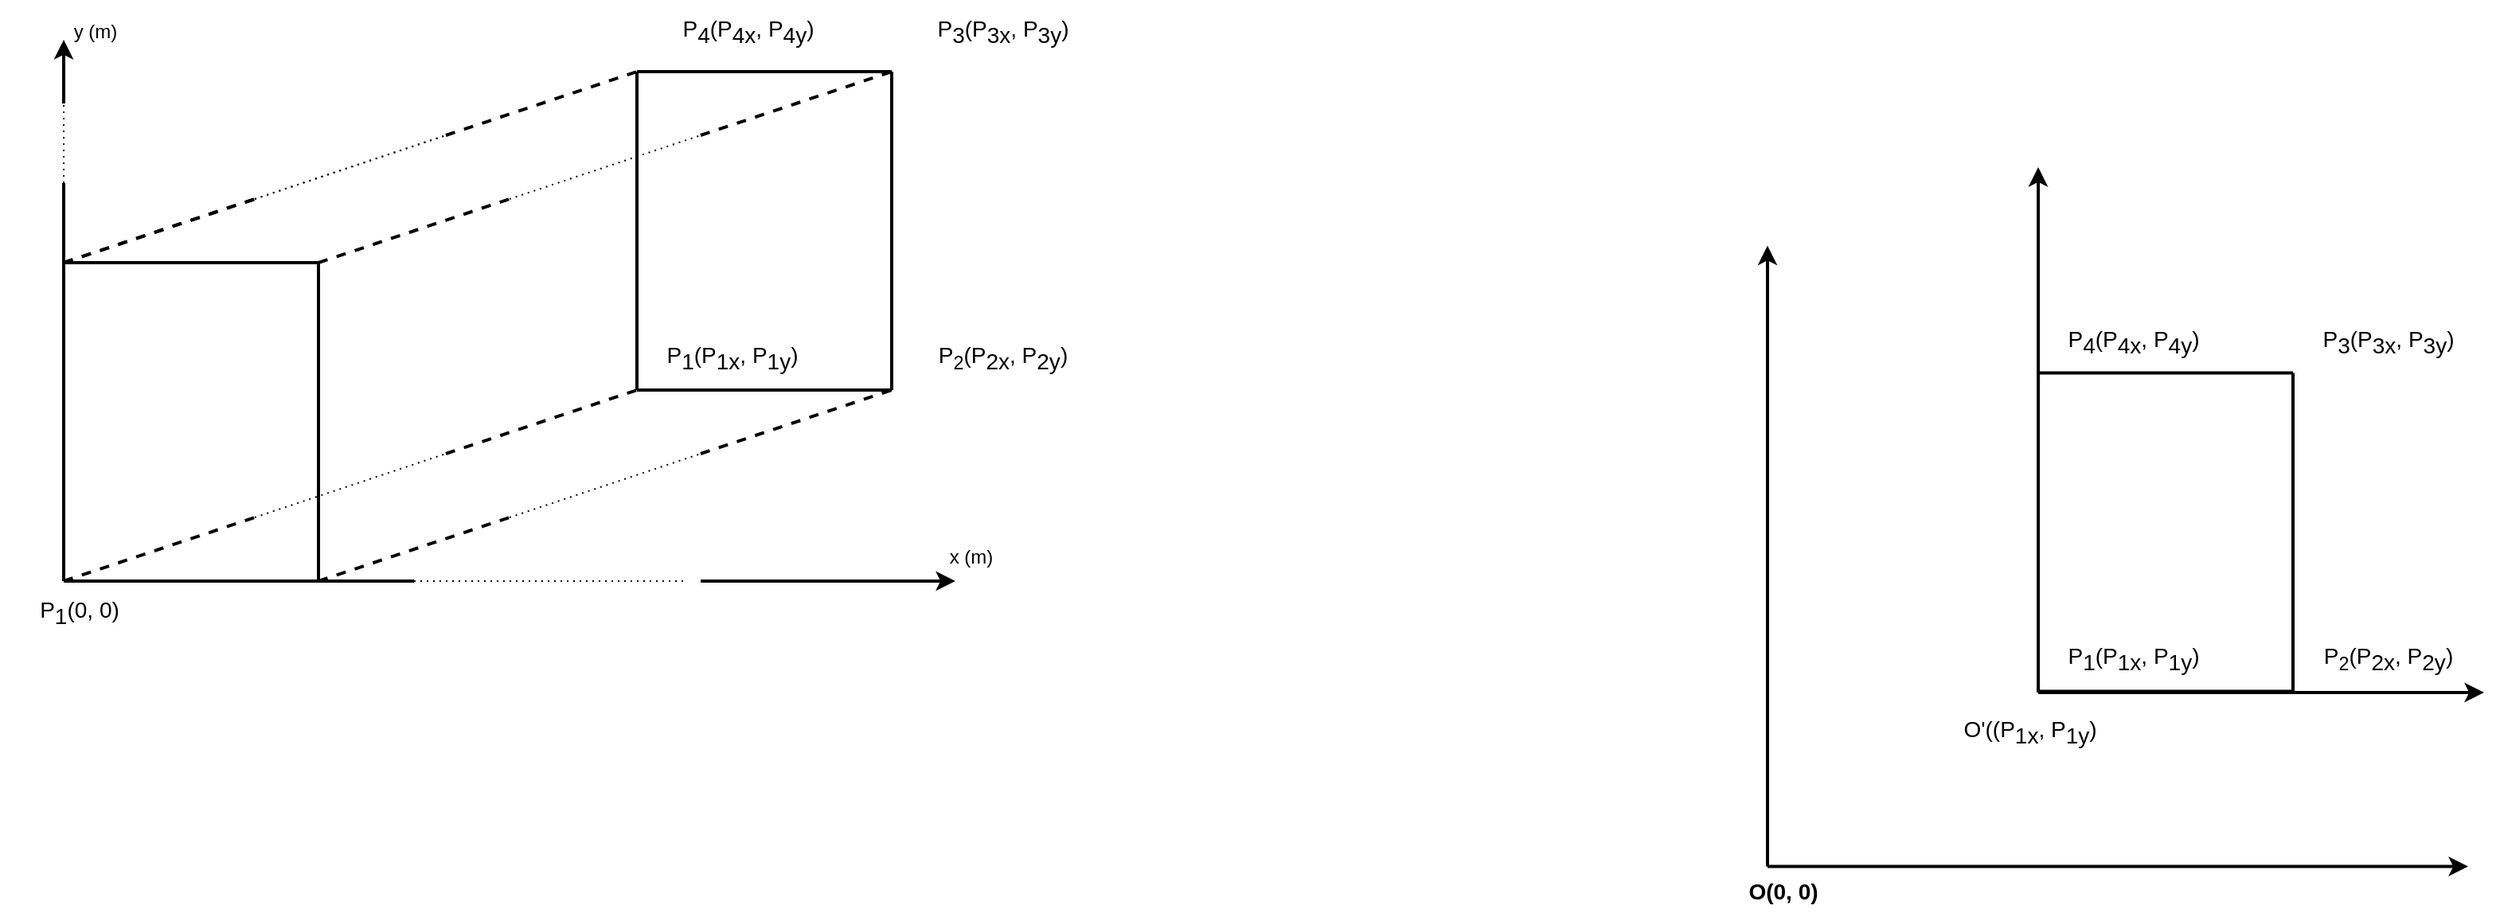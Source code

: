 <mxfile version="20.0.0" type="device"><diagram id="hG3zNskulTxKBHW4jSzL" name="Page-1"><mxGraphModel dx="1230" dy="689" grid="1" gridSize="10" guides="1" tooltips="1" connect="1" arrows="1" fold="1" page="1" pageScale="1" pageWidth="3300" pageHeight="4681" math="0" shadow="0"><root><mxCell id="0"/><mxCell id="1" parent="0"/><mxCell id="04Ne9VTOVcd3W2U1VIZA-2" value="" style="shape=image;html=1;verticalAlign=top;verticalLabelPosition=bottom;labelBackgroundColor=#ffffff;imageAspect=0;aspect=fixed;image=https://cdn3.iconfinder.com/data/icons/internet-and-web-4/78/internt_web_technology-08-128.png;fillColor=#000000;" vertex="1" parent="1"><mxGeometry x="660" y="80" width="40" height="40" as="geometry"/></mxCell><mxCell id="04Ne9VTOVcd3W2U1VIZA-3" value="" style="shape=image;html=1;verticalAlign=top;verticalLabelPosition=bottom;labelBackgroundColor=#ffffff;imageAspect=0;aspect=fixed;image=https://cdn3.iconfinder.com/data/icons/internet-and-web-4/78/internt_web_technology-08-128.png;fillColor=#000000;" vertex="1" parent="1"><mxGeometry x="660" y="280" width="40" height="40" as="geometry"/></mxCell><mxCell id="04Ne9VTOVcd3W2U1VIZA-4" value="" style="shape=image;html=1;verticalAlign=top;verticalLabelPosition=bottom;labelBackgroundColor=#ffffff;imageAspect=0;aspect=fixed;image=https://cdn3.iconfinder.com/data/icons/internet-and-web-4/78/internt_web_technology-08-128.png;fillColor=#000000;" vertex="1" parent="1"><mxGeometry x="820" y="280" width="40" height="40" as="geometry"/></mxCell><mxCell id="04Ne9VTOVcd3W2U1VIZA-5" value="" style="shape=image;html=1;verticalAlign=top;verticalLabelPosition=bottom;labelBackgroundColor=#ffffff;imageAspect=0;aspect=fixed;image=https://cdn3.iconfinder.com/data/icons/internet-and-web-4/78/internt_web_technology-08-128.png;fillColor=#000000;" vertex="1" parent="1"><mxGeometry x="820" y="80" width="40" height="40" as="geometry"/></mxCell><mxCell id="04Ne9VTOVcd3W2U1VIZA-6" value="" style="endArrow=none;html=1;rounded=0;entryX=0.5;entryY=1;entryDx=0;entryDy=0;exitX=0.5;exitY=1;exitDx=0;exitDy=0;strokeWidth=2;" edge="1" parent="1" source="04Ne9VTOVcd3W2U1VIZA-3" target="04Ne9VTOVcd3W2U1VIZA-2"><mxGeometry width="50" height="50" relative="1" as="geometry"><mxPoint x="730" y="280" as="sourcePoint"/><mxPoint x="780" y="230" as="targetPoint"/></mxGeometry></mxCell><mxCell id="04Ne9VTOVcd3W2U1VIZA-8" value="" style="endArrow=none;html=1;rounded=0;strokeWidth=2;entryX=0.5;entryY=1;entryDx=0;entryDy=0;" edge="1" parent="1" target="04Ne9VTOVcd3W2U1VIZA-4"><mxGeometry width="50" height="50" relative="1" as="geometry"><mxPoint x="680" y="320" as="sourcePoint"/><mxPoint x="780" y="230" as="targetPoint"/></mxGeometry></mxCell><mxCell id="04Ne9VTOVcd3W2U1VIZA-9" value="" style="endArrow=none;html=1;rounded=0;strokeWidth=2;entryX=0.5;entryY=1;entryDx=0;entryDy=0;" edge="1" parent="1" target="04Ne9VTOVcd3W2U1VIZA-5"><mxGeometry width="50" height="50" relative="1" as="geometry"><mxPoint x="840" y="320" as="sourcePoint"/><mxPoint x="780" y="230" as="targetPoint"/></mxGeometry></mxCell><mxCell id="04Ne9VTOVcd3W2U1VIZA-10" value="" style="endArrow=none;html=1;rounded=0;strokeWidth=2;entryX=0.5;entryY=1;entryDx=0;entryDy=0;exitX=0.5;exitY=1;exitDx=0;exitDy=0;" edge="1" parent="1" source="04Ne9VTOVcd3W2U1VIZA-2" target="04Ne9VTOVcd3W2U1VIZA-5"><mxGeometry width="50" height="50" relative="1" as="geometry"><mxPoint x="730" y="280" as="sourcePoint"/><mxPoint x="780" y="230" as="targetPoint"/></mxGeometry></mxCell><mxCell id="04Ne9VTOVcd3W2U1VIZA-105" value="" style="shape=image;html=1;verticalAlign=top;verticalLabelPosition=bottom;labelBackgroundColor=#ffffff;imageAspect=0;aspect=fixed;image=https://cdn3.iconfinder.com/data/icons/internet-and-web-4/78/internt_web_technology-08-128.png;fillColor=#000000;" vertex="1" parent="1"><mxGeometry x="300" y="200" width="40" height="40" as="geometry"/></mxCell><mxCell id="04Ne9VTOVcd3W2U1VIZA-106" value="" style="shape=image;html=1;verticalAlign=top;verticalLabelPosition=bottom;labelBackgroundColor=#ffffff;imageAspect=0;aspect=fixed;image=https://cdn3.iconfinder.com/data/icons/internet-and-web-4/78/internt_web_technology-08-128.png;fillColor=#000000;" vertex="1" parent="1"><mxGeometry x="300" y="400" width="40" height="40" as="geometry"/></mxCell><mxCell id="04Ne9VTOVcd3W2U1VIZA-107" value="" style="shape=image;html=1;verticalAlign=top;verticalLabelPosition=bottom;labelBackgroundColor=#ffffff;imageAspect=0;aspect=fixed;image=https://cdn3.iconfinder.com/data/icons/internet-and-web-4/78/internt_web_technology-08-128.png;fillColor=#000000;" vertex="1" parent="1"><mxGeometry x="460" y="400" width="40" height="40" as="geometry"/></mxCell><mxCell id="04Ne9VTOVcd3W2U1VIZA-108" value="" style="shape=image;html=1;verticalAlign=top;verticalLabelPosition=bottom;labelBackgroundColor=#ffffff;imageAspect=0;aspect=fixed;image=https://cdn3.iconfinder.com/data/icons/internet-and-web-4/78/internt_web_technology-08-128.png;fillColor=#000000;" vertex="1" parent="1"><mxGeometry x="460" y="200" width="40" height="40" as="geometry"/></mxCell><mxCell id="04Ne9VTOVcd3W2U1VIZA-109" value="" style="endArrow=none;html=1;rounded=0;entryX=0.5;entryY=1;entryDx=0;entryDy=0;exitX=0.5;exitY=1;exitDx=0;exitDy=0;strokeWidth=2;" edge="1" parent="1" source="04Ne9VTOVcd3W2U1VIZA-106" target="04Ne9VTOVcd3W2U1VIZA-105"><mxGeometry width="50" height="50" relative="1" as="geometry"><mxPoint x="370" y="400" as="sourcePoint"/><mxPoint x="420" y="350" as="targetPoint"/></mxGeometry></mxCell><mxCell id="04Ne9VTOVcd3W2U1VIZA-110" value="" style="endArrow=none;html=1;rounded=0;strokeWidth=2;entryX=0.5;entryY=1;entryDx=0;entryDy=0;" edge="1" parent="1" target="04Ne9VTOVcd3W2U1VIZA-107"><mxGeometry width="50" height="50" relative="1" as="geometry"><mxPoint x="320" y="440" as="sourcePoint"/><mxPoint x="420" y="350" as="targetPoint"/></mxGeometry></mxCell><mxCell id="04Ne9VTOVcd3W2U1VIZA-111" value="" style="endArrow=none;html=1;rounded=0;strokeWidth=2;entryX=0.5;entryY=1;entryDx=0;entryDy=0;" edge="1" parent="1" target="04Ne9VTOVcd3W2U1VIZA-108"><mxGeometry width="50" height="50" relative="1" as="geometry"><mxPoint x="480" y="440" as="sourcePoint"/><mxPoint x="420" y="350" as="targetPoint"/></mxGeometry></mxCell><mxCell id="04Ne9VTOVcd3W2U1VIZA-112" value="" style="endArrow=none;html=1;rounded=0;strokeWidth=2;entryX=0.5;entryY=1;entryDx=0;entryDy=0;exitX=0.5;exitY=1;exitDx=0;exitDy=0;" edge="1" parent="1" source="04Ne9VTOVcd3W2U1VIZA-105" target="04Ne9VTOVcd3W2U1VIZA-108"><mxGeometry width="50" height="50" relative="1" as="geometry"><mxPoint x="370" y="400" as="sourcePoint"/><mxPoint x="420" y="350" as="targetPoint"/></mxGeometry></mxCell><mxCell id="04Ne9VTOVcd3W2U1VIZA-122" value="" style="endArrow=none;dashed=1;html=1;rounded=0;strokeWidth=2;" edge="1" parent="1"><mxGeometry width="50" height="50" relative="1" as="geometry"><mxPoint x="320" y="240" as="sourcePoint"/><mxPoint x="440" y="200" as="targetPoint"/></mxGeometry></mxCell><mxCell id="04Ne9VTOVcd3W2U1VIZA-123" value="" style="endArrow=none;dashed=1;html=1;rounded=0;strokeWidth=2;" edge="1" parent="1"><mxGeometry width="50" height="50" relative="1" as="geometry"><mxPoint x="560" y="160" as="sourcePoint"/><mxPoint x="680" y="120" as="targetPoint"/></mxGeometry></mxCell><mxCell id="04Ne9VTOVcd3W2U1VIZA-124" value="" style="endArrow=none;dashed=1;html=1;dashPattern=1 3;strokeWidth=1;rounded=0;" edge="1" parent="1"><mxGeometry width="50" height="50" relative="1" as="geometry"><mxPoint x="440" y="200" as="sourcePoint"/><mxPoint x="560" y="160" as="targetPoint"/></mxGeometry></mxCell><mxCell id="04Ne9VTOVcd3W2U1VIZA-125" value="" style="endArrow=none;dashed=1;html=1;rounded=0;strokeWidth=2;" edge="1" parent="1"><mxGeometry width="50" height="50" relative="1" as="geometry"><mxPoint x="320" y="240" as="sourcePoint"/><mxPoint x="440" y="200" as="targetPoint"/></mxGeometry></mxCell><mxCell id="04Ne9VTOVcd3W2U1VIZA-126" value="" style="endArrow=none;dashed=1;html=1;dashPattern=1 3;strokeWidth=1;rounded=0;" edge="1" parent="1"><mxGeometry width="50" height="50" relative="1" as="geometry"><mxPoint x="440" y="200" as="sourcePoint"/><mxPoint x="560" y="160" as="targetPoint"/></mxGeometry></mxCell><mxCell id="04Ne9VTOVcd3W2U1VIZA-127" value="" style="endArrow=none;dashed=1;html=1;rounded=0;strokeWidth=2;" edge="1" parent="1"><mxGeometry width="50" height="50" relative="1" as="geometry"><mxPoint x="720" y="160" as="sourcePoint"/><mxPoint x="840" y="120" as="targetPoint"/></mxGeometry></mxCell><mxCell id="04Ne9VTOVcd3W2U1VIZA-128" value="" style="endArrow=none;dashed=1;html=1;rounded=0;strokeWidth=2;" edge="1" parent="1"><mxGeometry width="50" height="50" relative="1" as="geometry"><mxPoint x="480" y="240" as="sourcePoint"/><mxPoint x="600" y="200" as="targetPoint"/></mxGeometry></mxCell><mxCell id="04Ne9VTOVcd3W2U1VIZA-129" value="" style="endArrow=none;dashed=1;html=1;dashPattern=1 3;strokeWidth=1;rounded=0;" edge="1" parent="1"><mxGeometry width="50" height="50" relative="1" as="geometry"><mxPoint x="600" y="200" as="sourcePoint"/><mxPoint x="720" y="160" as="targetPoint"/></mxGeometry></mxCell><mxCell id="04Ne9VTOVcd3W2U1VIZA-130" value="" style="endArrow=none;dashed=1;html=1;rounded=0;strokeWidth=2;" edge="1" parent="1"><mxGeometry width="50" height="50" relative="1" as="geometry"><mxPoint x="560" y="360" as="sourcePoint"/><mxPoint x="680" y="320" as="targetPoint"/></mxGeometry></mxCell><mxCell id="04Ne9VTOVcd3W2U1VIZA-131" value="" style="endArrow=none;dashed=1;html=1;rounded=0;strokeWidth=2;" edge="1" parent="1"><mxGeometry width="50" height="50" relative="1" as="geometry"><mxPoint x="320" y="440" as="sourcePoint"/><mxPoint x="440" y="400" as="targetPoint"/></mxGeometry></mxCell><mxCell id="04Ne9VTOVcd3W2U1VIZA-132" value="" style="endArrow=none;dashed=1;html=1;dashPattern=1 3;strokeWidth=1;rounded=0;" edge="1" parent="1"><mxGeometry width="50" height="50" relative="1" as="geometry"><mxPoint x="440" y="400" as="sourcePoint"/><mxPoint x="560" y="360" as="targetPoint"/></mxGeometry></mxCell><mxCell id="04Ne9VTOVcd3W2U1VIZA-133" value="" style="endArrow=none;dashed=1;html=1;rounded=0;strokeWidth=2;" edge="1" parent="1"><mxGeometry width="50" height="50" relative="1" as="geometry"><mxPoint x="720" y="360" as="sourcePoint"/><mxPoint x="840" y="320" as="targetPoint"/></mxGeometry></mxCell><mxCell id="04Ne9VTOVcd3W2U1VIZA-134" value="" style="endArrow=none;dashed=1;html=1;rounded=0;strokeWidth=2;" edge="1" parent="1"><mxGeometry width="50" height="50" relative="1" as="geometry"><mxPoint x="480" y="440" as="sourcePoint"/><mxPoint x="600" y="400" as="targetPoint"/></mxGeometry></mxCell><mxCell id="04Ne9VTOVcd3W2U1VIZA-135" value="" style="endArrow=none;dashed=1;html=1;dashPattern=1 3;strokeWidth=1;rounded=0;" edge="1" parent="1"><mxGeometry width="50" height="50" relative="1" as="geometry"><mxPoint x="600" y="400" as="sourcePoint"/><mxPoint x="720" y="360" as="targetPoint"/></mxGeometry></mxCell><mxCell id="04Ne9VTOVcd3W2U1VIZA-136" value="" style="endArrow=none;html=1;rounded=0;strokeWidth=2;" edge="1" parent="1"><mxGeometry width="50" height="50" relative="1" as="geometry"><mxPoint x="320" y="440" as="sourcePoint"/><mxPoint x="320" y="190" as="targetPoint"/></mxGeometry></mxCell><mxCell id="04Ne9VTOVcd3W2U1VIZA-137" value="" style="endArrow=none;dashed=1;html=1;dashPattern=1 3;strokeWidth=1;rounded=0;" edge="1" parent="1"><mxGeometry width="50" height="50" relative="1" as="geometry"><mxPoint x="320" y="190" as="sourcePoint"/><mxPoint x="320" y="140" as="targetPoint"/></mxGeometry></mxCell><mxCell id="04Ne9VTOVcd3W2U1VIZA-138" value="" style="endArrow=classic;html=1;rounded=0;strokeWidth=2;" edge="1" parent="1"><mxGeometry width="50" height="50" relative="1" as="geometry"><mxPoint x="320" y="140" as="sourcePoint"/><mxPoint x="320" y="100" as="targetPoint"/></mxGeometry></mxCell><mxCell id="04Ne9VTOVcd3W2U1VIZA-139" value="" style="endArrow=classic;html=1;rounded=0;strokeWidth=2;" edge="1" parent="1"><mxGeometry width="50" height="50" relative="1" as="geometry"><mxPoint x="720" y="440" as="sourcePoint"/><mxPoint x="880" y="440" as="targetPoint"/></mxGeometry></mxCell><mxCell id="04Ne9VTOVcd3W2U1VIZA-140" value="" style="endArrow=none;html=1;rounded=0;strokeWidth=2;" edge="1" parent="1"><mxGeometry width="50" height="50" relative="1" as="geometry"><mxPoint x="480" y="440" as="sourcePoint"/><mxPoint x="540" y="440" as="targetPoint"/></mxGeometry></mxCell><mxCell id="04Ne9VTOVcd3W2U1VIZA-141" value="" style="endArrow=none;dashed=1;html=1;dashPattern=1 3;strokeWidth=1;rounded=0;" edge="1" parent="1"><mxGeometry width="50" height="50" relative="1" as="geometry"><mxPoint x="540" y="440" as="sourcePoint"/><mxPoint x="710" y="440" as="targetPoint"/></mxGeometry></mxCell><mxCell id="04Ne9VTOVcd3W2U1VIZA-142" value="y (m)" style="text;html=1;strokeColor=none;fillColor=none;align=center;verticalAlign=middle;whiteSpace=wrap;rounded=0;" vertex="1" parent="1"><mxGeometry x="310" y="80" width="60" height="30" as="geometry"/></mxCell><mxCell id="04Ne9VTOVcd3W2U1VIZA-143" value="x (m)" style="text;html=1;strokeColor=none;fillColor=none;align=center;verticalAlign=middle;whiteSpace=wrap;rounded=0;" vertex="1" parent="1"><mxGeometry x="860" y="410" width="60" height="30" as="geometry"/></mxCell><mxCell id="04Ne9VTOVcd3W2U1VIZA-144" value="" style="shape=image;html=1;verticalAlign=top;verticalLabelPosition=bottom;labelBackgroundColor=#ffffff;imageAspect=0;aspect=fixed;image=https://cdn3.iconfinder.com/data/icons/internet-and-web-4/78/internt_web_technology-08-128.png;fillColor=#000000;" vertex="1" parent="1"><mxGeometry x="1540" y="269.29" width="40" height="40" as="geometry"/></mxCell><mxCell id="04Ne9VTOVcd3W2U1VIZA-145" value="" style="shape=image;html=1;verticalAlign=top;verticalLabelPosition=bottom;labelBackgroundColor=#ffffff;imageAspect=0;aspect=fixed;image=https://cdn3.iconfinder.com/data/icons/internet-and-web-4/78/internt_web_technology-08-128.png;fillColor=#000000;" vertex="1" parent="1"><mxGeometry x="1540" y="469.29" width="40" height="40" as="geometry"/></mxCell><mxCell id="04Ne9VTOVcd3W2U1VIZA-146" value="" style="shape=image;html=1;verticalAlign=top;verticalLabelPosition=bottom;labelBackgroundColor=#ffffff;imageAspect=0;aspect=fixed;image=https://cdn3.iconfinder.com/data/icons/internet-and-web-4/78/internt_web_technology-08-128.png;fillColor=#000000;" vertex="1" parent="1"><mxGeometry x="1700" y="469.29" width="40" height="40" as="geometry"/></mxCell><mxCell id="04Ne9VTOVcd3W2U1VIZA-147" value="" style="shape=image;html=1;verticalAlign=top;verticalLabelPosition=bottom;labelBackgroundColor=#ffffff;imageAspect=0;aspect=fixed;image=https://cdn3.iconfinder.com/data/icons/internet-and-web-4/78/internt_web_technology-08-128.png;fillColor=#000000;" vertex="1" parent="1"><mxGeometry x="1700" y="269.29" width="40" height="40" as="geometry"/></mxCell><mxCell id="04Ne9VTOVcd3W2U1VIZA-148" value="" style="endArrow=none;html=1;rounded=0;entryX=0.5;entryY=1;entryDx=0;entryDy=0;exitX=0.5;exitY=1;exitDx=0;exitDy=0;strokeWidth=2;" edge="1" parent="1" source="04Ne9VTOVcd3W2U1VIZA-145" target="04Ne9VTOVcd3W2U1VIZA-144"><mxGeometry width="50" height="50" relative="1" as="geometry"><mxPoint x="1610" y="469.29" as="sourcePoint"/><mxPoint x="1660" y="419.29" as="targetPoint"/></mxGeometry></mxCell><mxCell id="04Ne9VTOVcd3W2U1VIZA-149" value="" style="endArrow=none;html=1;rounded=0;strokeWidth=2;entryX=0.5;entryY=1;entryDx=0;entryDy=0;" edge="1" parent="1" target="04Ne9VTOVcd3W2U1VIZA-146"><mxGeometry width="50" height="50" relative="1" as="geometry"><mxPoint x="1560.0" y="509.29" as="sourcePoint"/><mxPoint x="1660" y="419.29" as="targetPoint"/></mxGeometry></mxCell><mxCell id="04Ne9VTOVcd3W2U1VIZA-150" value="" style="endArrow=none;html=1;rounded=0;strokeWidth=2;entryX=0.5;entryY=1;entryDx=0;entryDy=0;" edge="1" parent="1" target="04Ne9VTOVcd3W2U1VIZA-147"><mxGeometry width="50" height="50" relative="1" as="geometry"><mxPoint x="1720" y="509.29" as="sourcePoint"/><mxPoint x="1660" y="419.29" as="targetPoint"/></mxGeometry></mxCell><mxCell id="04Ne9VTOVcd3W2U1VIZA-151" value="" style="endArrow=none;html=1;rounded=0;strokeWidth=2;entryX=0.5;entryY=1;entryDx=0;entryDy=0;exitX=0.5;exitY=1;exitDx=0;exitDy=0;" edge="1" parent="1" source="04Ne9VTOVcd3W2U1VIZA-144" target="04Ne9VTOVcd3W2U1VIZA-147"><mxGeometry width="50" height="50" relative="1" as="geometry"><mxPoint x="1610" y="469.29" as="sourcePoint"/><mxPoint x="1660" y="419.29" as="targetPoint"/></mxGeometry></mxCell><mxCell id="04Ne9VTOVcd3W2U1VIZA-152" value="" style="endArrow=classic;html=1;rounded=0;strokeWidth=2;" edge="1" parent="1"><mxGeometry width="50" height="50" relative="1" as="geometry"><mxPoint x="1390" y="619.29" as="sourcePoint"/><mxPoint x="1390" y="229.29" as="targetPoint"/></mxGeometry></mxCell><mxCell id="04Ne9VTOVcd3W2U1VIZA-153" value="" style="endArrow=classic;html=1;rounded=0;strokeWidth=2;" edge="1" parent="1"><mxGeometry width="50" height="50" relative="1" as="geometry"><mxPoint x="1390" y="619.29" as="sourcePoint"/><mxPoint x="1830" y="619.29" as="targetPoint"/></mxGeometry></mxCell><mxCell id="04Ne9VTOVcd3W2U1VIZA-154" value="" style="endArrow=classic;html=1;rounded=0;strokeWidth=2;" edge="1" parent="1"><mxGeometry width="50" height="50" relative="1" as="geometry"><mxPoint x="1560" y="510" as="sourcePoint"/><mxPoint x="1560" y="180" as="targetPoint"/></mxGeometry></mxCell><mxCell id="04Ne9VTOVcd3W2U1VIZA-155" value="" style="endArrow=classic;html=1;rounded=0;strokeWidth=2;" edge="1" parent="1"><mxGeometry width="50" height="50" relative="1" as="geometry"><mxPoint x="1560" y="510" as="sourcePoint"/><mxPoint x="1840" y="510" as="targetPoint"/></mxGeometry></mxCell><mxCell id="04Ne9VTOVcd3W2U1VIZA-156" value="P&lt;sub style=&quot;font-size: 14px;&quot;&gt;1&lt;/sub&gt;(P&lt;sub style=&quot;font-size: 14px;&quot;&gt;1x&lt;/sub&gt;, P&lt;sub style=&quot;font-size: 14px;&quot;&gt;1y&lt;/sub&gt;)" style="text;html=1;strokeColor=none;fillColor=none;align=center;verticalAlign=middle;whiteSpace=wrap;rounded=0;strokeWidth=1;fontSize=14;" vertex="1" parent="1"><mxGeometry x="1570" y="469.29" width="100" height="40" as="geometry"/></mxCell><mxCell id="04Ne9VTOVcd3W2U1VIZA-157" value="P&lt;sub&gt;2&lt;/sub&gt;(P&lt;sub style=&quot;font-size: 14px;&quot;&gt;2x&lt;/sub&gt;, P&lt;sub style=&quot;font-size: 14px;&quot;&gt;2y&lt;/sub&gt;)" style="text;html=1;strokeColor=none;fillColor=none;align=center;verticalAlign=middle;whiteSpace=wrap;rounded=0;strokeWidth=1;fontSize=14;" vertex="1" parent="1"><mxGeometry x="1730" y="469.29" width="100" height="40" as="geometry"/></mxCell><mxCell id="04Ne9VTOVcd3W2U1VIZA-158" value="P&lt;sub style=&quot;font-size: 14px;&quot;&gt;3&lt;/sub&gt;(P&lt;sub style=&quot;font-size: 14px;&quot;&gt;3x&lt;/sub&gt;, P&lt;sub style=&quot;font-size: 14px;&quot;&gt;3y&lt;/sub&gt;)" style="text;html=1;strokeColor=none;fillColor=none;align=center;verticalAlign=middle;whiteSpace=wrap;rounded=0;strokeWidth=1;fontSize=14;" vertex="1" parent="1"><mxGeometry x="1730" y="270" width="100" height="40" as="geometry"/></mxCell><mxCell id="04Ne9VTOVcd3W2U1VIZA-159" value="P&lt;sub style=&quot;font-size: 14px;&quot;&gt;4&lt;/sub&gt;(P&lt;sub style=&quot;font-size: 14px;&quot;&gt;4x&lt;/sub&gt;, P&lt;sub style=&quot;font-size: 14px;&quot;&gt;4y&lt;/sub&gt;)" style="text;html=1;strokeColor=none;fillColor=none;align=center;verticalAlign=middle;whiteSpace=wrap;rounded=0;strokeWidth=1;fontSize=14;" vertex="1" parent="1"><mxGeometry x="1570" y="270" width="100" height="40" as="geometry"/></mxCell><mxCell id="04Ne9VTOVcd3W2U1VIZA-160" value="O(0, 0)" style="text;html=1;strokeColor=none;fillColor=none;align=center;verticalAlign=middle;whiteSpace=wrap;rounded=0;fontSize=14;fontStyle=1" vertex="1" parent="1"><mxGeometry x="1370" y="620" width="60" height="30" as="geometry"/></mxCell><mxCell id="04Ne9VTOVcd3W2U1VIZA-161" value="O'((P&lt;sub style=&quot;font-size: 14px;&quot;&gt;1x&lt;/sub&gt;, P&lt;sub style=&quot;font-size: 14px;&quot;&gt;1y&lt;/sub&gt;)" style="text;html=1;strokeColor=none;fillColor=none;align=center;verticalAlign=middle;whiteSpace=wrap;rounded=0;fontSize=14;" vertex="1" parent="1"><mxGeometry x="1510" y="520" width="90" height="30" as="geometry"/></mxCell><mxCell id="04Ne9VTOVcd3W2U1VIZA-162" value="P&lt;sub style=&quot;font-size: 14px;&quot;&gt;1&lt;/sub&gt;(P&lt;sub style=&quot;font-size: 14px;&quot;&gt;1x&lt;/sub&gt;, P&lt;sub style=&quot;font-size: 14px;&quot;&gt;1y&lt;/sub&gt;)" style="text;html=1;strokeColor=none;fillColor=none;align=center;verticalAlign=middle;whiteSpace=wrap;rounded=0;strokeWidth=1;fontSize=14;" vertex="1" parent="1"><mxGeometry x="690" y="280" width="100" height="40" as="geometry"/></mxCell><mxCell id="04Ne9VTOVcd3W2U1VIZA-163" value="P&lt;sub&gt;2&lt;/sub&gt;(P&lt;sub style=&quot;font-size: 14px;&quot;&gt;2x&lt;/sub&gt;, P&lt;sub style=&quot;font-size: 14px;&quot;&gt;2y&lt;/sub&gt;)" style="text;html=1;strokeColor=none;fillColor=none;align=center;verticalAlign=middle;whiteSpace=wrap;rounded=0;strokeWidth=1;fontSize=14;" vertex="1" parent="1"><mxGeometry x="860" y="280" width="100" height="40" as="geometry"/></mxCell><mxCell id="04Ne9VTOVcd3W2U1VIZA-165" value="P&lt;sub style=&quot;font-size: 14px;&quot;&gt;3&lt;/sub&gt;(P&lt;sub style=&quot;font-size: 14px;&quot;&gt;3x&lt;/sub&gt;, P&lt;sub style=&quot;font-size: 14px;&quot;&gt;3y&lt;/sub&gt;)" style="text;html=1;strokeColor=none;fillColor=none;align=center;verticalAlign=middle;whiteSpace=wrap;rounded=0;strokeWidth=1;fontSize=14;" vertex="1" parent="1"><mxGeometry x="860" y="75" width="100" height="40" as="geometry"/></mxCell><mxCell id="04Ne9VTOVcd3W2U1VIZA-166" value="P&lt;sub style=&quot;font-size: 14px;&quot;&gt;4&lt;/sub&gt;(P&lt;sub style=&quot;font-size: 14px;&quot;&gt;4x&lt;/sub&gt;, P&lt;sub style=&quot;font-size: 14px;&quot;&gt;4y&lt;/sub&gt;)" style="text;html=1;strokeColor=none;fillColor=none;align=center;verticalAlign=middle;whiteSpace=wrap;rounded=0;strokeWidth=1;fontSize=14;" vertex="1" parent="1"><mxGeometry x="700" y="75" width="100" height="40" as="geometry"/></mxCell><mxCell id="04Ne9VTOVcd3W2U1VIZA-168" value="P&lt;sub style=&quot;font-size: 14px;&quot;&gt;1&lt;/sub&gt;(0, 0)" style="text;html=1;strokeColor=none;fillColor=none;align=center;verticalAlign=middle;whiteSpace=wrap;rounded=0;strokeWidth=1;fontSize=14;" vertex="1" parent="1"><mxGeometry x="280" y="440" width="100" height="40" as="geometry"/></mxCell></root></mxGraphModel></diagram></mxfile>